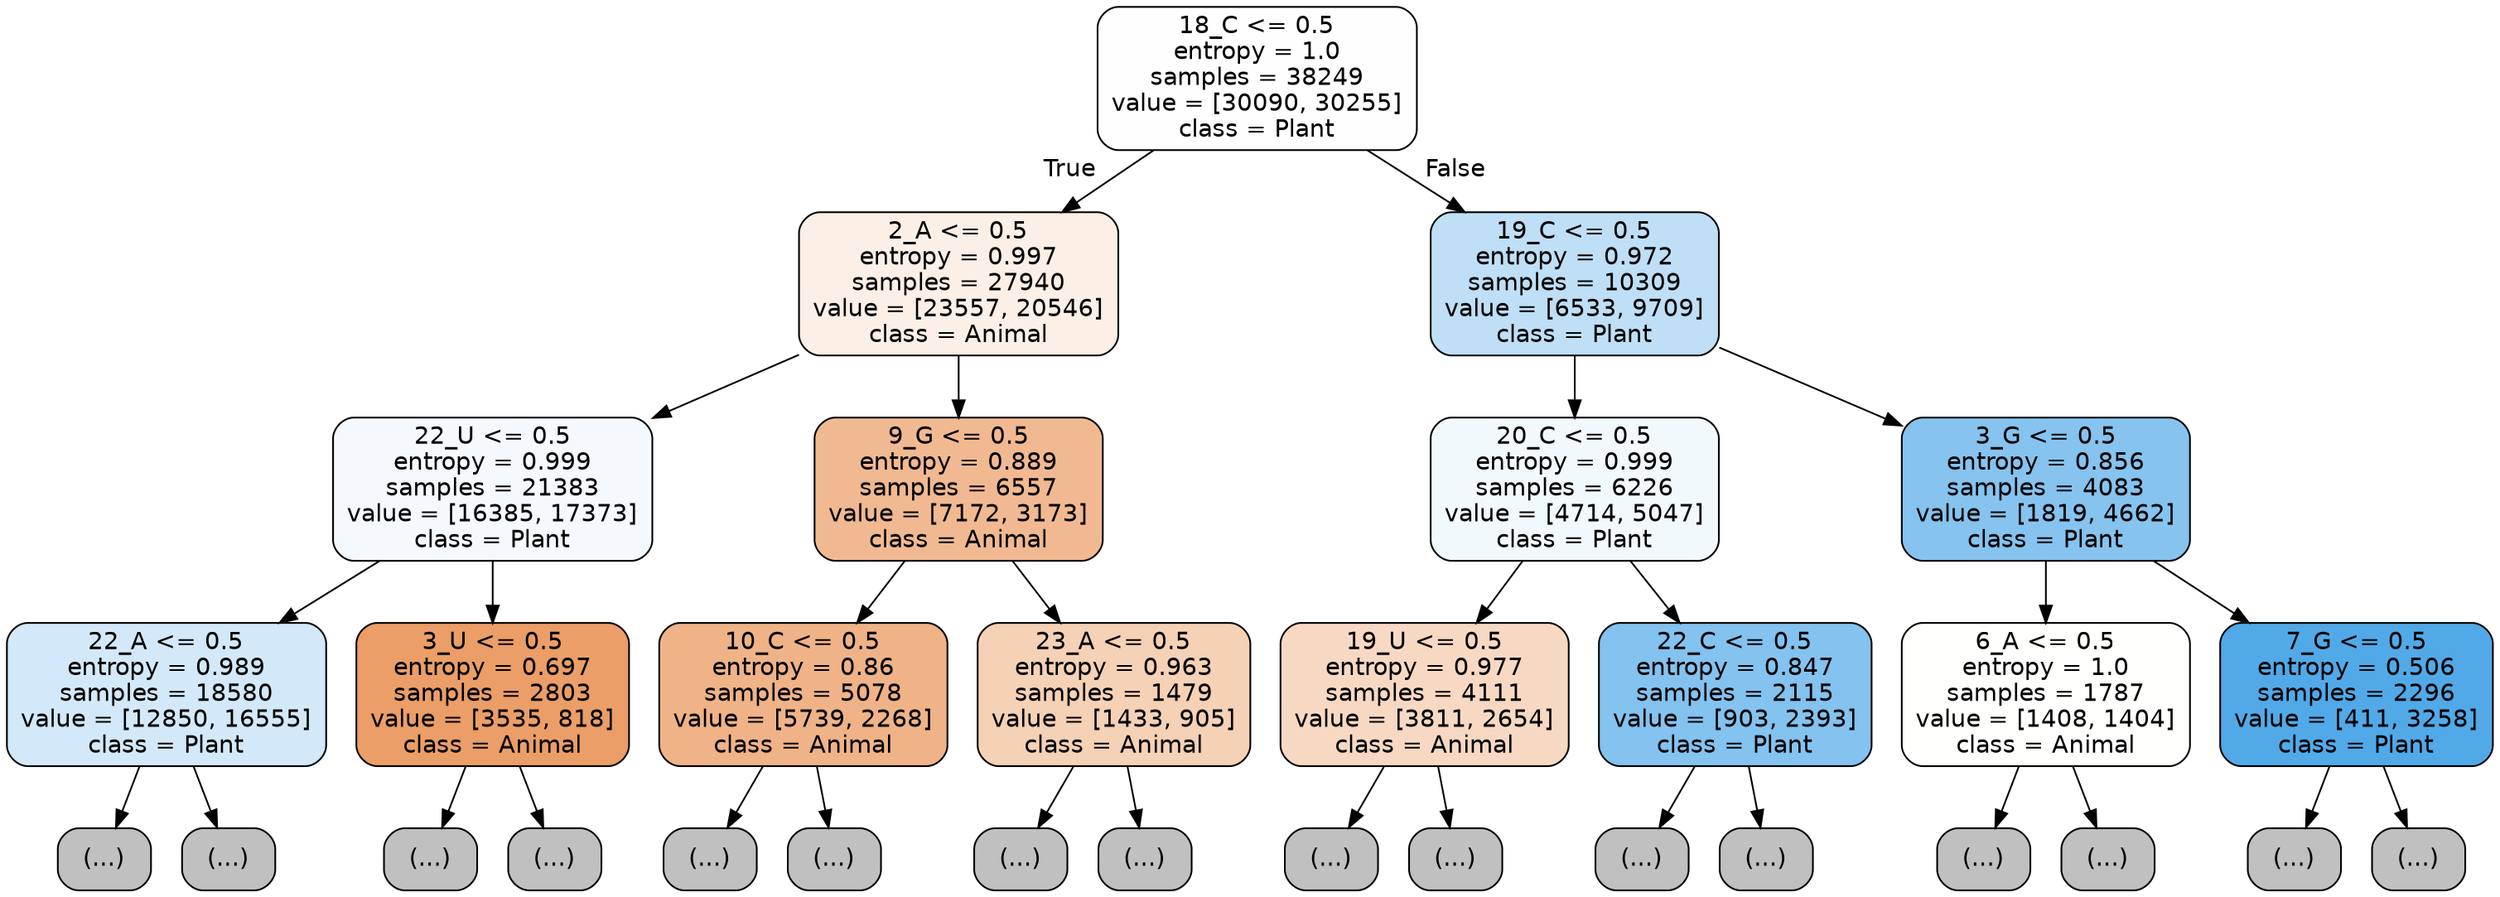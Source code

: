 digraph Tree {
node [shape=box, style="filled, rounded", color="black", fontname="helvetica"] ;
edge [fontname="helvetica"] ;
0 [label="18_C <= 0.5\nentropy = 1.0\nsamples = 38249\nvalue = [30090, 30255]\nclass = Plant", fillcolor="#fefeff"] ;
1 [label="2_A <= 0.5\nentropy = 0.997\nsamples = 27940\nvalue = [23557, 20546]\nclass = Animal", fillcolor="#fcefe6"] ;
0 -> 1 [labeldistance=2.5, labelangle=45, headlabel="True"] ;
2 [label="22_U <= 0.5\nentropy = 0.999\nsamples = 21383\nvalue = [16385, 17373]\nclass = Plant", fillcolor="#f4f9fe"] ;
1 -> 2 ;
3 [label="22_A <= 0.5\nentropy = 0.989\nsamples = 18580\nvalue = [12850, 16555]\nclass = Plant", fillcolor="#d3e9f9"] ;
2 -> 3 ;
4 [label="(...)", fillcolor="#C0C0C0"] ;
3 -> 4 ;
7497 [label="(...)", fillcolor="#C0C0C0"] ;
3 -> 7497 ;
8516 [label="3_U <= 0.5\nentropy = 0.697\nsamples = 2803\nvalue = [3535, 818]\nclass = Animal", fillcolor="#eb9e67"] ;
2 -> 8516 ;
8517 [label="(...)", fillcolor="#C0C0C0"] ;
8516 -> 8517 ;
9376 [label="(...)", fillcolor="#C0C0C0"] ;
8516 -> 9376 ;
9687 [label="9_G <= 0.5\nentropy = 0.889\nsamples = 6557\nvalue = [7172, 3173]\nclass = Animal", fillcolor="#f1b991"] ;
1 -> 9687 ;
9688 [label="10_C <= 0.5\nentropy = 0.86\nsamples = 5078\nvalue = [5739, 2268]\nclass = Animal", fillcolor="#efb387"] ;
9687 -> 9688 ;
9689 [label="(...)", fillcolor="#C0C0C0"] ;
9688 -> 9689 ;
11582 [label="(...)", fillcolor="#C0C0C0"] ;
9688 -> 11582 ;
12067 [label="23_A <= 0.5\nentropy = 0.963\nsamples = 1479\nvalue = [1433, 905]\nclass = Animal", fillcolor="#f5d1b6"] ;
9687 -> 12067 ;
12068 [label="(...)", fillcolor="#C0C0C0"] ;
12067 -> 12068 ;
12861 [label="(...)", fillcolor="#C0C0C0"] ;
12067 -> 12861 ;
12884 [label="19_C <= 0.5\nentropy = 0.972\nsamples = 10309\nvalue = [6533, 9709]\nclass = Plant", fillcolor="#bedff6"] ;
0 -> 12884 [labeldistance=2.5, labelangle=-45, headlabel="False"] ;
12885 [label="20_C <= 0.5\nentropy = 0.999\nsamples = 6226\nvalue = [4714, 5047]\nclass = Plant", fillcolor="#f2f9fd"] ;
12884 -> 12885 ;
12886 [label="19_U <= 0.5\nentropy = 0.977\nsamples = 4111\nvalue = [3811, 2654]\nclass = Animal", fillcolor="#f7d9c3"] ;
12885 -> 12886 ;
12887 [label="(...)", fillcolor="#C0C0C0"] ;
12886 -> 12887 ;
14126 [label="(...)", fillcolor="#C0C0C0"] ;
12886 -> 14126 ;
14987 [label="22_C <= 0.5\nentropy = 0.847\nsamples = 2115\nvalue = [903, 2393]\nclass = Plant", fillcolor="#84c2ef"] ;
12885 -> 14987 ;
14988 [label="(...)", fillcolor="#C0C0C0"] ;
14987 -> 14988 ;
15563 [label="(...)", fillcolor="#C0C0C0"] ;
14987 -> 15563 ;
15592 [label="3_G <= 0.5\nentropy = 0.856\nsamples = 4083\nvalue = [1819, 4662]\nclass = Plant", fillcolor="#86c3ef"] ;
12884 -> 15592 ;
15593 [label="6_A <= 0.5\nentropy = 1.0\nsamples = 1787\nvalue = [1408, 1404]\nclass = Animal", fillcolor="#fffffe"] ;
15592 -> 15593 ;
15594 [label="(...)", fillcolor="#C0C0C0"] ;
15593 -> 15594 ;
16119 [label="(...)", fillcolor="#C0C0C0"] ;
15593 -> 16119 ;
16298 [label="7_G <= 0.5\nentropy = 0.506\nsamples = 2296\nvalue = [411, 3258]\nclass = Plant", fillcolor="#52a9e8"] ;
15592 -> 16298 ;
16299 [label="(...)", fillcolor="#C0C0C0"] ;
16298 -> 16299 ;
16530 [label="(...)", fillcolor="#C0C0C0"] ;
16298 -> 16530 ;
}